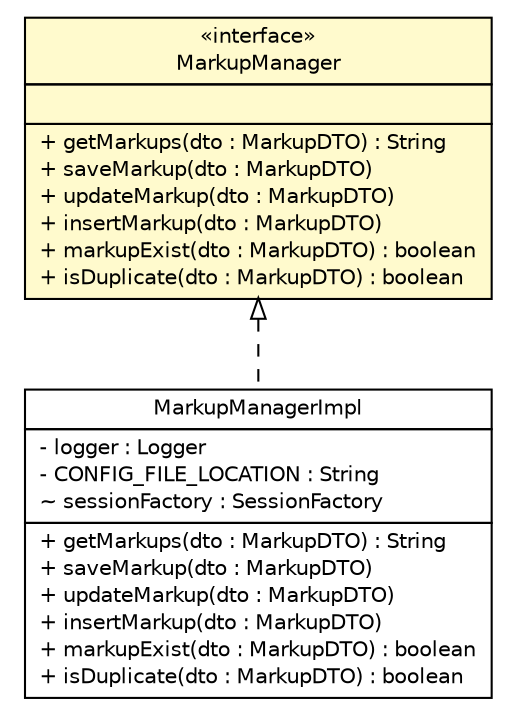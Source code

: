 #!/usr/local/bin/dot
#
# Class diagram 
# Generated by UmlGraph version 4.8 (http://www.spinellis.gr/sw/umlgraph)
#

digraph G {
	edge [fontname="Helvetica",fontsize=10,labelfontname="Helvetica",labelfontsize=10];
	node [fontname="Helvetica",fontsize=10,shape=plaintext];
	// gov.nih.nci.ncia.markup.MarkupManager
	c41323 [label=<<table border="0" cellborder="1" cellspacing="0" cellpadding="2" port="p" bgcolor="lemonChiffon" href="./MarkupManager.html">
		<tr><td><table border="0" cellspacing="0" cellpadding="1">
			<tr><td> &laquo;interface&raquo; </td></tr>
			<tr><td> MarkupManager </td></tr>
		</table></td></tr>
		<tr><td><table border="0" cellspacing="0" cellpadding="1">
			<tr><td align="left">  </td></tr>
		</table></td></tr>
		<tr><td><table border="0" cellspacing="0" cellpadding="1">
			<tr><td align="left"> + getMarkups(dto : MarkupDTO) : String </td></tr>
			<tr><td align="left"> + saveMarkup(dto : MarkupDTO) </td></tr>
			<tr><td align="left"> + updateMarkup(dto : MarkupDTO) </td></tr>
			<tr><td align="left"> + insertMarkup(dto : MarkupDTO) </td></tr>
			<tr><td align="left"> + markupExist(dto : MarkupDTO) : boolean </td></tr>
			<tr><td align="left"> + isDuplicate(dto : MarkupDTO) : boolean </td></tr>
		</table></td></tr>
		</table>>, fontname="Helvetica", fontcolor="black", fontsize=10.0];
	// gov.nih.nci.ncia.markup.MarkupManagerImpl
	c41324 [label=<<table border="0" cellborder="1" cellspacing="0" cellpadding="2" port="p" href="./MarkupManagerImpl.html">
		<tr><td><table border="0" cellspacing="0" cellpadding="1">
			<tr><td> MarkupManagerImpl </td></tr>
		</table></td></tr>
		<tr><td><table border="0" cellspacing="0" cellpadding="1">
			<tr><td align="left"> - logger : Logger </td></tr>
			<tr><td align="left"> - CONFIG_FILE_LOCATION : String </td></tr>
			<tr><td align="left"> ~ sessionFactory : SessionFactory </td></tr>
		</table></td></tr>
		<tr><td><table border="0" cellspacing="0" cellpadding="1">
			<tr><td align="left"> + getMarkups(dto : MarkupDTO) : String </td></tr>
			<tr><td align="left"> + saveMarkup(dto : MarkupDTO) </td></tr>
			<tr><td align="left"> + updateMarkup(dto : MarkupDTO) </td></tr>
			<tr><td align="left"> + insertMarkup(dto : MarkupDTO) </td></tr>
			<tr><td align="left"> + markupExist(dto : MarkupDTO) : boolean </td></tr>
			<tr><td align="left"> + isDuplicate(dto : MarkupDTO) : boolean </td></tr>
		</table></td></tr>
		</table>>, fontname="Helvetica", fontcolor="black", fontsize=10.0];
	//gov.nih.nci.ncia.markup.MarkupManagerImpl implements gov.nih.nci.ncia.markup.MarkupManager
	c41323:p -> c41324:p [dir=back,arrowtail=empty,style=dashed];
}

